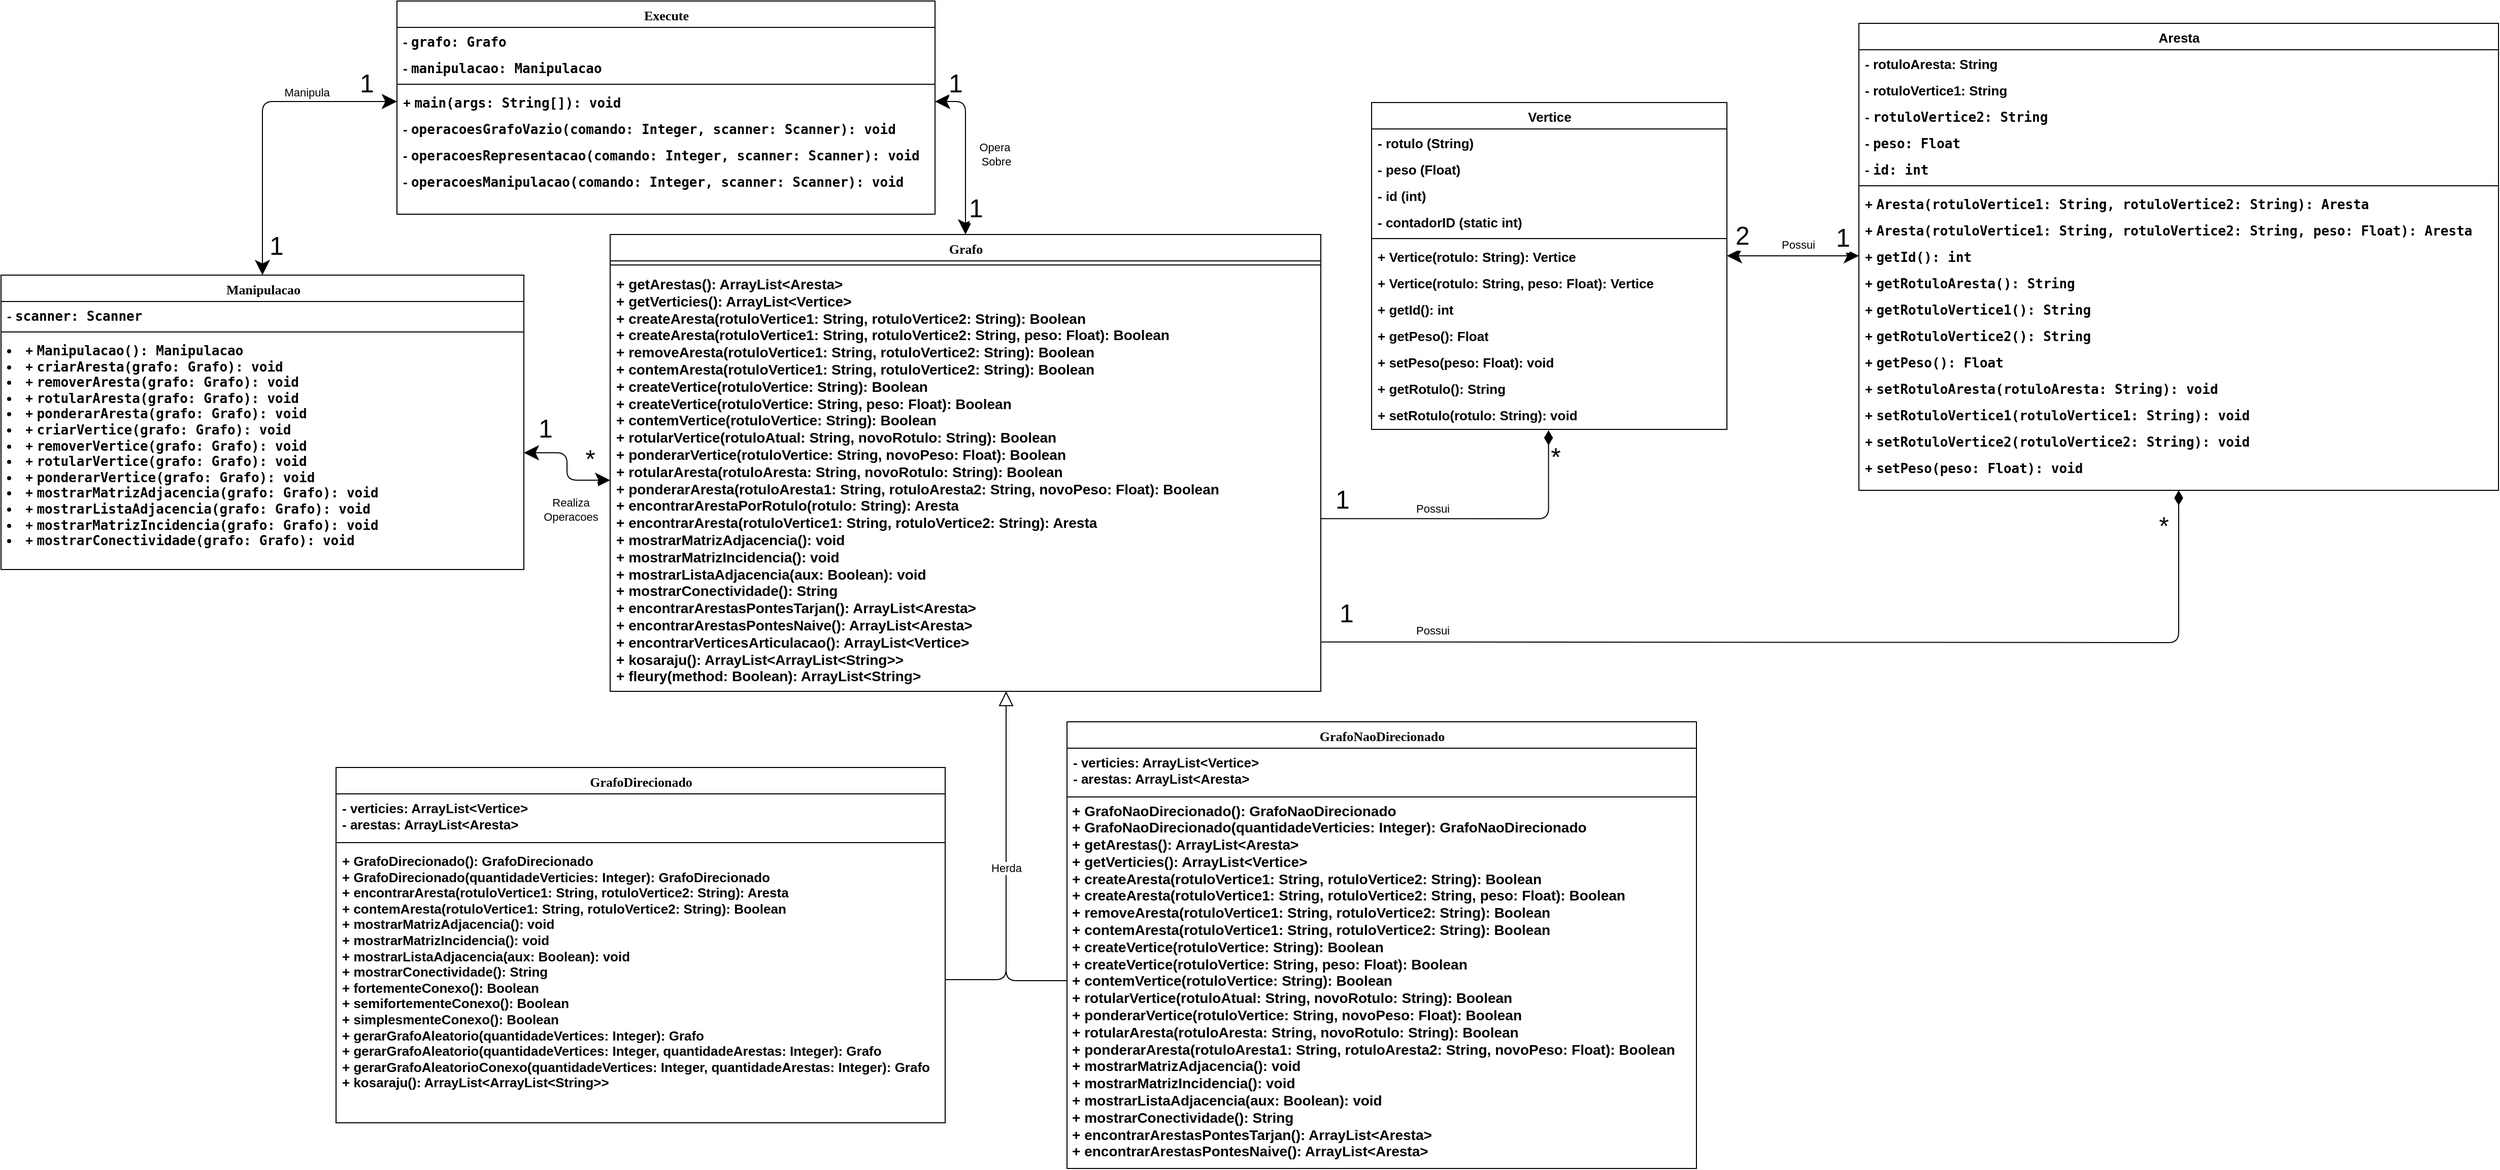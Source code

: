 <mxfile version="24.7.5">
  <diagram name="Page-1" id="9f46799a-70d6-7492-0946-bef42562c5a5">
    <mxGraphModel dx="3498" dy="4828" grid="1" gridSize="10" guides="1" tooltips="1" connect="1" arrows="1" fold="1" page="1" pageScale="1" pageWidth="1100" pageHeight="850" background="none" math="0" shadow="0">
      <root>
        <mxCell id="0" />
        <mxCell id="1" parent="0" />
        <mxCell id="78961159f06e98e8-17" value="Execute" style="swimlane;html=1;fontStyle=1;align=center;verticalAlign=top;childLayout=stackLayout;horizontal=1;startSize=26;horizontalStack=0;resizeParent=1;resizeLast=0;collapsible=1;marginBottom=0;swimlaneFillColor=#ffffff;rounded=0;shadow=0;comic=0;labelBackgroundColor=none;strokeWidth=1;fillColor=none;fontFamily=Verdana;fontSize=13;" parent="1" vertex="1">
          <mxGeometry x="-680" y="-3380" width="530" height="210" as="geometry" />
        </mxCell>
        <mxCell id="78961159f06e98e8-21" value="&lt;strong style=&quot;font-size: 13px;&quot;&gt;-&lt;/strong&gt; &lt;code style=&quot;font-size: 13px;&quot;&gt;grafo: Grafo&lt;/code&gt;" style="text;html=1;strokeColor=none;fillColor=none;align=left;verticalAlign=top;spacingLeft=4;spacingRight=4;whiteSpace=wrap;overflow=hidden;rotatable=0;points=[[0,0.5],[1,0.5]];portConstraint=eastwest;fontSize=13;fontStyle=1" parent="78961159f06e98e8-17" vertex="1">
          <mxGeometry y="26" width="530" height="26" as="geometry" />
        </mxCell>
        <mxCell id="78961159f06e98e8-23" value="&lt;strong style=&quot;font-size: 13px;&quot;&gt;-&lt;/strong&gt; &lt;code style=&quot;font-size: 13px;&quot;&gt;manipulacao: Manipulacao&lt;/code&gt;" style="text;html=1;strokeColor=none;fillColor=none;align=left;verticalAlign=top;spacingLeft=4;spacingRight=4;whiteSpace=wrap;overflow=hidden;rotatable=0;points=[[0,0.5],[1,0.5]];portConstraint=eastwest;fontSize=13;fontStyle=1" parent="78961159f06e98e8-17" vertex="1">
          <mxGeometry y="52" width="530" height="26" as="geometry" />
        </mxCell>
        <mxCell id="78961159f06e98e8-19" value="" style="line;html=1;strokeWidth=1;fillColor=none;align=left;verticalAlign=middle;spacingTop=-1;spacingLeft=3;spacingRight=3;rotatable=0;labelPosition=right;points=[];portConstraint=eastwest;fontSize=13;fontStyle=1" parent="78961159f06e98e8-17" vertex="1">
          <mxGeometry y="78" width="530" height="8" as="geometry" />
        </mxCell>
        <mxCell id="78961159f06e98e8-20" value="&lt;strong style=&quot;font-size: 13px;&quot;&gt;+&lt;/strong&gt; &lt;code style=&quot;font-size: 13px;&quot;&gt;main(args: String[]): void&lt;/code&gt;" style="text;html=1;strokeColor=none;fillColor=none;align=left;verticalAlign=top;spacingLeft=4;spacingRight=4;whiteSpace=wrap;overflow=hidden;rotatable=0;points=[[0,0.5],[1,0.5]];portConstraint=eastwest;fontSize=13;fontStyle=1" parent="78961159f06e98e8-17" vertex="1">
          <mxGeometry y="86" width="530" height="26" as="geometry" />
        </mxCell>
        <mxCell id="78961159f06e98e8-27" value="&lt;strong style=&quot;font-size: 13px;&quot;&gt;-&lt;/strong&gt; &lt;code style=&quot;font-size: 13px;&quot;&gt;operacoesGrafoVazio(comando: Integer, scanner: Scanner): void&lt;/code&gt;" style="text;html=1;strokeColor=none;fillColor=none;align=left;verticalAlign=top;spacingLeft=4;spacingRight=4;whiteSpace=wrap;overflow=hidden;rotatable=0;points=[[0,0.5],[1,0.5]];portConstraint=eastwest;fontSize=13;fontStyle=1" parent="78961159f06e98e8-17" vertex="1">
          <mxGeometry y="112" width="530" height="26" as="geometry" />
        </mxCell>
        <mxCell id="iHq71u6_EcNTpOhwJVQz-54" value="&lt;strong style=&quot;font-size: 13px;&quot;&gt;-&lt;/strong&gt; &lt;code style=&quot;font-size: 13px;&quot;&gt;operacoesRepresentacao(comando: Integer, scanner: Scanner): void&lt;/code&gt;" style="text;html=1;strokeColor=none;fillColor=none;align=left;verticalAlign=top;spacingLeft=4;spacingRight=4;whiteSpace=wrap;overflow=hidden;rotatable=0;points=[[0,0.5],[1,0.5]];portConstraint=eastwest;fontSize=13;fontStyle=1" parent="78961159f06e98e8-17" vertex="1">
          <mxGeometry y="138" width="530" height="26" as="geometry" />
        </mxCell>
        <mxCell id="iHq71u6_EcNTpOhwJVQz-55" value="&lt;strong style=&quot;font-size: 13px;&quot;&gt;-&lt;/strong&gt; &lt;code style=&quot;font-size: 13px;&quot;&gt;operacoesManipulacao(comando: Integer, scanner: Scanner): void&lt;/code&gt;" style="text;html=1;strokeColor=none;fillColor=none;align=left;verticalAlign=top;spacingLeft=4;spacingRight=4;whiteSpace=wrap;overflow=hidden;rotatable=0;points=[[0,0.5],[1,0.5]];portConstraint=eastwest;fontSize=13;fontStyle=1" parent="78961159f06e98e8-17" vertex="1">
          <mxGeometry y="164" width="530" height="26" as="geometry" />
        </mxCell>
        <mxCell id="78961159f06e98e8-30" value="Manipulacao" style="swimlane;html=1;fontStyle=1;align=center;verticalAlign=top;childLayout=stackLayout;horizontal=1;startSize=26;horizontalStack=0;resizeParent=1;resizeLast=0;collapsible=1;marginBottom=0;swimlaneFillColor=#ffffff;rounded=0;shadow=0;comic=0;labelBackgroundColor=none;strokeWidth=1;fillColor=none;fontFamily=Verdana;fontSize=13;" parent="1" vertex="1">
          <mxGeometry x="-1070" y="-3110" width="515" height="290" as="geometry">
            <mxRectangle x="430" y="83" width="120" height="30" as="alternateBounds" />
          </mxGeometry>
        </mxCell>
        <mxCell id="78961159f06e98e8-31" value="&lt;strong&gt;-&lt;/strong&gt; &lt;code&gt;scanner: Scanner&lt;/code&gt;" style="text;html=1;strokeColor=none;fillColor=none;align=left;verticalAlign=top;spacingLeft=4;spacingRight=4;whiteSpace=wrap;overflow=hidden;rotatable=0;points=[[0,0.5],[1,0.5]];portConstraint=eastwest;fontSize=13;fontStyle=1" parent="78961159f06e98e8-30" vertex="1">
          <mxGeometry y="26" width="515" height="26" as="geometry" />
        </mxCell>
        <mxCell id="78961159f06e98e8-38" value="" style="line;html=1;strokeWidth=1;fillColor=none;align=left;verticalAlign=middle;spacingTop=-1;spacingLeft=3;spacingRight=3;rotatable=0;labelPosition=right;points=[];portConstraint=eastwest;fontSize=13;fontStyle=1" parent="78961159f06e98e8-30" vertex="1">
          <mxGeometry y="52" width="515" height="8" as="geometry" />
        </mxCell>
        <mxCell id="78961159f06e98e8-39" value="&lt;li&gt;&lt;strong&gt;+&lt;/strong&gt; &lt;code&gt;Manipulacao(): Manipulacao&lt;/code&gt;&lt;/li&gt;&lt;li&gt;&lt;strong&gt;+&lt;/strong&gt; &lt;code&gt;criarAresta(grafo: Grafo): void&lt;/code&gt;&lt;/li&gt;&lt;li&gt;&lt;strong&gt;+&lt;/strong&gt; &lt;code&gt;removerAresta(grafo: Grafo): void&lt;/code&gt;&lt;/li&gt;&lt;li&gt;&lt;strong&gt;+&lt;/strong&gt; &lt;code&gt;rotularAresta(grafo: Grafo): void&lt;/code&gt;&lt;/li&gt;&lt;li&gt;&lt;strong&gt;+&lt;/strong&gt; &lt;code&gt;ponderarAresta(grafo: Grafo): void&lt;/code&gt;&lt;/li&gt;&lt;li&gt;&lt;strong&gt;+&lt;/strong&gt; &lt;code&gt;criarVertice(grafo: Grafo): void&lt;/code&gt;&lt;/li&gt;&lt;li&gt;&lt;strong&gt;+&lt;/strong&gt; &lt;code&gt;removerVertice(grafo: Grafo): void&lt;/code&gt;&lt;/li&gt;&lt;li&gt;&lt;strong&gt;+&lt;/strong&gt; &lt;code&gt;rotularVertice(grafo: Grafo): void&lt;/code&gt;&lt;/li&gt;&lt;li&gt;&lt;strong&gt;+&lt;/strong&gt; &lt;code&gt;ponderarVertice(grafo: Grafo): void&lt;/code&gt;&lt;/li&gt;&lt;li&gt;&lt;strong&gt;+&lt;/strong&gt; &lt;code&gt;mostrarMatrizAdjacencia(grafo: Grafo): void&lt;/code&gt;&lt;/li&gt;&lt;li&gt;&lt;strong&gt;+&lt;/strong&gt; &lt;code&gt;mostrarListaAdjacencia(grafo: Grafo): void&lt;/code&gt;&lt;/li&gt;&lt;li&gt;&lt;strong&gt;+&lt;/strong&gt; &lt;code&gt;mostrarMatrizIncidencia(grafo: Grafo): void&lt;/code&gt;&lt;/li&gt;&lt;li&gt;&lt;strong&gt;+&lt;/strong&gt; &lt;code&gt;mostrarConectividade(grafo: Grafo): void&lt;/code&gt;&lt;/li&gt;" style="text;html=1;strokeColor=none;fillColor=none;align=left;verticalAlign=top;spacingLeft=4;spacingRight=4;whiteSpace=wrap;overflow=hidden;rotatable=0;points=[[0,0.5],[1,0.5]];portConstraint=eastwest;fontSize=13;fontStyle=1" parent="78961159f06e98e8-30" vertex="1">
          <mxGeometry y="60" width="515" height="230" as="geometry" />
        </mxCell>
        <mxCell id="78961159f06e98e8-43" value="Grafo" style="swimlane;html=1;fontStyle=1;align=center;verticalAlign=top;childLayout=stackLayout;horizontal=1;startSize=26;horizontalStack=0;resizeParent=1;resizeLast=0;collapsible=1;marginBottom=0;swimlaneFillColor=#ffffff;rounded=0;shadow=0;comic=0;labelBackgroundColor=none;strokeWidth=1;fillColor=none;fontFamily=Verdana;fontSize=13;" parent="1" vertex="1">
          <mxGeometry x="-470" y="-3150" width="700" height="450" as="geometry">
            <mxRectangle x="740" y="83" width="140" height="30" as="alternateBounds" />
          </mxGeometry>
        </mxCell>
        <mxCell id="78961159f06e98e8-51" value="" style="line;html=1;strokeWidth=1;fillColor=none;align=left;verticalAlign=middle;spacingTop=-1;spacingLeft=3;spacingRight=3;rotatable=0;labelPosition=right;points=[];portConstraint=eastwest;fontSize=13;fontStyle=1" parent="78961159f06e98e8-43" vertex="1">
          <mxGeometry y="26" width="700" height="8" as="geometry" />
        </mxCell>
        <mxCell id="78961159f06e98e8-44" value="&lt;div&gt;&lt;span&gt;+ getArestas(): ArrayList&amp;lt;Aresta&amp;gt;&lt;/span&gt;&lt;/div&gt;&lt;div&gt;&lt;span&gt;+ getVerticies(): ArrayList&amp;lt;Vertice&amp;gt;&lt;/span&gt;&lt;/div&gt;&lt;div&gt;&lt;span&gt;+ createAresta(rotuloVertice1: String, rotuloVertice2: String): Boolean&lt;/span&gt;&lt;/div&gt;&lt;div&gt;&lt;span&gt;+ createAresta(rotuloVertice1: String, rotuloVertice2: String, peso: Float): Boolean&lt;/span&gt;&lt;/div&gt;&lt;div&gt;&lt;span&gt;+ removeAresta(rotuloVertice1: String, rotuloVertice2: String): Boolean&lt;/span&gt;&lt;/div&gt;&lt;div&gt;&lt;span&gt;+ contemAresta(rotuloVertice1: String, rotuloVertice2: String): Boolean&lt;/span&gt;&lt;/div&gt;&lt;div&gt;&lt;span&gt;+ createVertice(rotuloVertice: String): Boolean&lt;/span&gt;&lt;/div&gt;&lt;div&gt;&lt;span&gt;+ createVertice(rotuloVertice: String, peso: Float): Boolean&lt;/span&gt;&lt;/div&gt;&lt;div&gt;&lt;span&gt;+ contemVertice(rotuloVertice: String): Boolean&lt;/span&gt;&lt;/div&gt;&lt;div&gt;&lt;span&gt;+ rotularVertice(rotuloAtual: String, novoRotulo: String): Boolean&lt;/span&gt;&lt;/div&gt;&lt;div&gt;&lt;span&gt;+ ponderarVertice(rotuloVertice: String, novoPeso: Float): Boolean&lt;/span&gt;&lt;/div&gt;&lt;div&gt;&lt;span&gt;+ rotularAresta(rotuloAresta: String, novoRotulo: String): Boolean&lt;/span&gt;&lt;/div&gt;&lt;div&gt;&lt;span&gt;+ ponderarAresta(rotuloAresta1: String, rotuloAresta2: String, novoPeso: Float): Boolean&lt;/span&gt;&lt;/div&gt;&lt;div&gt;&lt;span&gt;+ encontrarArestaPorRotulo(rotulo: String): Aresta&lt;/span&gt;&lt;/div&gt;&lt;div&gt;&lt;span&gt;+ encontrarAresta(rotuloVertice1: String, rotuloVertice2: String): Aresta&lt;/span&gt;&lt;/div&gt;&lt;div&gt;&lt;span&gt;+ mostrarMatrizAdjacencia(): void&lt;/span&gt;&lt;/div&gt;&lt;div&gt;&lt;span&gt;+ mostrarMatrizIncidencia(): void&lt;/span&gt;&lt;/div&gt;&lt;div&gt;&lt;span&gt;+ mostrarListaAdjacencia(aux: Boolean): void&lt;/span&gt;&lt;/div&gt;&lt;div&gt;&lt;span&gt;+ mostrarConectividade(): String&lt;/span&gt;&lt;/div&gt;&lt;div&gt;&lt;span&gt;+ encontrarArestasPontesTarjan(): ArrayList&amp;lt;Aresta&amp;gt;&lt;/span&gt;&lt;/div&gt;&lt;div&gt;&lt;span&gt;+ encontrarArestasPontesNaive(): ArrayList&amp;lt;Aresta&amp;gt;&lt;/span&gt;&lt;/div&gt;&lt;div&gt;&lt;span&gt;+ encontrarVerticesArticulacao(): ArrayList&amp;lt;Vertice&amp;gt;&lt;/span&gt;&lt;/div&gt;&lt;div&gt;&lt;span&gt;+ kosaraju(): ArrayList&amp;lt;ArrayList&amp;lt;String&amp;gt;&amp;gt;&lt;/span&gt;&lt;/div&gt;&lt;div&gt;&lt;span&gt;+ fleury(method: Boolean): ArrayList&amp;lt;String&amp;gt;&lt;/span&gt;&lt;/div&gt;&lt;div&gt;&lt;br&gt;&lt;/div&gt;" style="text;html=1;strokeColor=none;fillColor=none;align=left;verticalAlign=top;spacingLeft=4;spacingRight=4;whiteSpace=wrap;overflow=hidden;rotatable=0;points=[[0,0.5],[1,0.5]];portConstraint=eastwest;fontSize=14;fontFamily=Helvetica;fontColor=default;fontStyle=1" parent="78961159f06e98e8-43" vertex="1">
          <mxGeometry y="34" width="700" height="416" as="geometry" />
        </mxCell>
        <mxCell id="78961159f06e98e8-56" value="GrafoNaoDirecionado" style="swimlane;html=1;fontStyle=1;align=center;verticalAlign=top;childLayout=stackLayout;horizontal=1;startSize=26;horizontalStack=0;resizeParent=1;resizeLast=0;collapsible=1;marginBottom=0;swimlaneFillColor=#ffffff;rounded=0;shadow=0;comic=0;labelBackgroundColor=none;strokeWidth=1;fillColor=none;fontFamily=Verdana;fontSize=13;" parent="1" vertex="1">
          <mxGeometry x="-20" y="-2670" width="620" height="440" as="geometry" />
        </mxCell>
        <mxCell id="78961159f06e98e8-57" value="&lt;div&gt;&lt;span&gt;- verticies: ArrayList&amp;lt;Vertice&amp;gt;&lt;/span&gt;&lt;/div&gt;&lt;div&gt;&lt;span&gt;- arestas: ArrayList&amp;lt;Aresta&amp;gt;&lt;/span&gt;&lt;/div&gt;" style="text;html=1;strokeColor=none;fillColor=none;align=left;verticalAlign=top;spacingLeft=4;spacingRight=4;whiteSpace=wrap;overflow=hidden;rotatable=0;points=[[0,0.5],[1,0.5]];portConstraint=eastwest;fontSize=13;fontStyle=1" parent="78961159f06e98e8-56" vertex="1">
          <mxGeometry y="26" width="620" height="44" as="geometry" />
        </mxCell>
        <mxCell id="78961159f06e98e8-64" value="" style="line;html=1;strokeWidth=1;fillColor=none;align=left;verticalAlign=middle;spacingTop=-1;spacingLeft=3;spacingRight=3;rotatable=0;labelPosition=right;points=[];portConstraint=eastwest;fontSize=13;fontStyle=1" parent="78961159f06e98e8-56" vertex="1">
          <mxGeometry y="70" width="620" height="8" as="geometry" />
        </mxCell>
        <mxCell id="78961159f06e98e8-65" value="&lt;div style=&quot;font-size: 14px;&quot;&gt;+ GrafoNaoDirecionado(): GrafoNaoDirecionado&lt;/div&gt;&lt;div style=&quot;font-size: 14px;&quot;&gt;+ GrafoNaoDirecionado(quantidadeVerticies: Integer): GrafoNaoDirecionado&lt;/div&gt;&lt;div style=&quot;font-size: 14px;&quot;&gt;+ getArestas(): ArrayList&amp;lt;Aresta&amp;gt;&lt;/div&gt;&lt;div style=&quot;font-size: 14px;&quot;&gt;+ getVerticies(): ArrayList&amp;lt;Vertice&amp;gt;&lt;/div&gt;&lt;div style=&quot;font-size: 14px;&quot;&gt;+ createAresta(rotuloVertice1: String, rotuloVertice2: String): Boolean&lt;/div&gt;&lt;div style=&quot;font-size: 14px;&quot;&gt;+ createAresta(rotuloVertice1: String, rotuloVertice2: String, peso: Float): Boolean&lt;/div&gt;&lt;div style=&quot;font-size: 14px;&quot;&gt;+ removeAresta(rotuloVertice1: String, rotuloVertice2: String): Boolean&lt;/div&gt;&lt;div style=&quot;font-size: 14px;&quot;&gt;+ contemAresta(rotuloVertice1: String, rotuloVertice2: String): Boolean&lt;/div&gt;&lt;div style=&quot;font-size: 14px;&quot;&gt;+ createVertice(rotuloVertice: String): Boolean&lt;/div&gt;&lt;div style=&quot;font-size: 14px;&quot;&gt;+ createVertice(rotuloVertice: String, peso: Float): Boolean&lt;/div&gt;&lt;div style=&quot;font-size: 14px;&quot;&gt;+ contemVertice(rotuloVertice: String): Boolean&lt;/div&gt;&lt;div style=&quot;font-size: 14px;&quot;&gt;+ rotularVertice(rotuloAtual: String, novoRotulo: String): Boolean&lt;/div&gt;&lt;div style=&quot;font-size: 14px;&quot;&gt;+ ponderarVertice(rotuloVertice: String, novoPeso: Float): Boolean&lt;/div&gt;&lt;div style=&quot;font-size: 14px;&quot;&gt;+ rotularAresta(rotuloAresta: String, novoRotulo: String): Boolean&lt;/div&gt;&lt;div style=&quot;font-size: 14px;&quot;&gt;+ ponderarAresta(rotuloAresta1: String, rotuloAresta2: String, novoPeso: Float): Boolean&lt;/div&gt;&lt;div style=&quot;font-size: 14px;&quot;&gt;+ mostrarMatrizAdjacencia(): void&lt;/div&gt;&lt;div style=&quot;font-size: 14px;&quot;&gt;+ mostrarMatrizIncidencia(): void&lt;/div&gt;&lt;div style=&quot;font-size: 14px;&quot;&gt;+ mostrarListaAdjacencia(aux: Boolean): void&lt;/div&gt;&lt;div style=&quot;font-size: 14px;&quot;&gt;+ mostrarConectividade(): String&lt;/div&gt;&lt;div style=&quot;font-size: 14px;&quot;&gt;+ encontrarArestasPontesTarjan(): ArrayList&amp;lt;Aresta&amp;gt;&lt;/div&gt;&lt;div style=&quot;font-size: 14px;&quot;&gt;+ encontrarArestasPontesNaive(): ArrayList&amp;lt;Aresta&amp;gt;&lt;/div&gt;&lt;div style=&quot;font-size: 14px;&quot;&gt;+ encontrarVerticesArticulacao(): ArrayList&amp;lt;Vertice&amp;gt;&lt;/div&gt;&lt;div style=&quot;font-size: 14px;&quot;&gt;+ kosaraju(): ArrayList&amp;lt;ArrayList&amp;lt;String&amp;gt;&amp;gt;&lt;/div&gt;&lt;div style=&quot;font-size: 14px;&quot;&gt;+ fleury(method: Boolean): ArrayList&amp;lt;String&amp;gt;&lt;/div&gt;" style="text;html=1;strokeColor=none;fillColor=none;align=left;verticalAlign=middle;spacingLeft=4;spacingRight=4;whiteSpace=wrap;overflow=hidden;rotatable=0;points=[[0,0.5],[1,0.5]];portConstraint=eastwest;spacingTop=0;spacing=1;spacingBottom=0;fontSize=14;fontStyle=1" parent="78961159f06e98e8-56" vertex="1">
          <mxGeometry y="78" width="620" height="354" as="geometry" />
        </mxCell>
        <mxCell id="78961159f06e98e8-69" value="GrafoDirecionado" style="swimlane;html=1;fontStyle=1;align=center;verticalAlign=top;childLayout=stackLayout;horizontal=1;startSize=26;horizontalStack=0;resizeParent=1;resizeLast=0;collapsible=1;marginBottom=0;swimlaneFillColor=#ffffff;rounded=0;shadow=0;comic=0;labelBackgroundColor=none;strokeWidth=1;fillColor=none;fontFamily=Verdana;fontSize=13;" parent="1" vertex="1">
          <mxGeometry x="-740" y="-2625" width="600" height="350" as="geometry" />
        </mxCell>
        <mxCell id="78961159f06e98e8-76" value="&lt;div&gt;- verticies: ArrayList&amp;lt;Vertice&amp;gt;&lt;/div&gt;&lt;div&gt;- arestas: ArrayList&amp;lt;Aresta&amp;gt;&lt;/div&gt;" style="text;html=1;strokeColor=none;fillColor=none;align=left;verticalAlign=top;spacingLeft=4;spacingRight=4;whiteSpace=wrap;overflow=hidden;rotatable=0;points=[[0,0.5],[1,0.5]];portConstraint=eastwest;fontSize=13;fontFamily=Helvetica;fontColor=default;fontStyle=1" parent="78961159f06e98e8-69" vertex="1">
          <mxGeometry y="26" width="600" height="44" as="geometry" />
        </mxCell>
        <mxCell id="78961159f06e98e8-77" value="" style="line;html=1;strokeWidth=1;fillColor=none;align=left;verticalAlign=middle;spacingTop=-1;spacingLeft=3;spacingRight=3;rotatable=0;labelPosition=right;points=[];portConstraint=eastwest;fontSize=13;fontStyle=1" parent="78961159f06e98e8-69" vertex="1">
          <mxGeometry y="70" width="600" height="8" as="geometry" />
        </mxCell>
        <mxCell id="78961159f06e98e8-78" value="&lt;div&gt;+ GrafoDirecionado(): GrafoDirecionado&lt;/div&gt;&lt;div&gt;+ GrafoDirecionado(quantidadeVerticies: Integer): GrafoDirecionado&lt;/div&gt;&lt;div&gt;+ encontrarAresta(rotuloVertice1: String, rotuloVertice2: String): Aresta&lt;/div&gt;&lt;div&gt;+ contemAresta(rotuloVertice1: String, rotuloVertice2: String): Boolean&lt;/div&gt;&lt;div&gt;+ mostrarMatrizAdjacencia(): void&lt;/div&gt;&lt;div&gt;+ mostrarMatrizIncidencia(): void&lt;/div&gt;&lt;div&gt;+ mostrarListaAdjacencia(aux: Boolean): void&lt;/div&gt;&lt;div&gt;+ mostrarConectividade(): String&lt;/div&gt;&lt;div&gt;+ fortementeConexo(): Boolean&lt;/div&gt;&lt;div&gt;+ semifortementeConexo(): Boolean&lt;/div&gt;&lt;div&gt;+ simplesmenteConexo(): Boolean&lt;/div&gt;&lt;div&gt;+ gerarGrafoAleatorio(quantidadeVertices: Integer): Grafo&lt;/div&gt;&lt;div&gt;+ gerarGrafoAleatorio(quantidadeVertices: Integer, quantidadeArestas: Integer): Grafo&lt;/div&gt;&lt;div&gt;+ gerarGrafoAleatorioConexo(quantidadeVertices: Integer, quantidadeArestas: Integer): Grafo&lt;/div&gt;&lt;div&gt;+ kosaraju(): ArrayList&amp;lt;ArrayList&amp;lt;String&amp;gt;&amp;gt;&lt;/div&gt;&lt;div&gt;&lt;br&gt;&lt;/div&gt;" style="text;html=1;strokeColor=none;fillColor=none;align=left;verticalAlign=top;spacingLeft=4;spacingRight=4;whiteSpace=wrap;overflow=hidden;rotatable=0;points=[[0,0.5],[1,0.5]];portConstraint=eastwest;fontSize=13;fontStyle=1" parent="78961159f06e98e8-69" vertex="1">
          <mxGeometry y="78" width="600" height="262" as="geometry" />
        </mxCell>
        <mxCell id="78961159f06e98e8-95" value="Vertice" style="swimlane;html=1;align=center;verticalAlign=top;childLayout=stackLayout;horizontal=1;startSize=26;horizontalStack=0;resizeParent=1;resizeLast=0;collapsible=1;marginBottom=0;swimlaneFillColor=#ffffff;rounded=0;shadow=0;comic=0;strokeWidth=1;fillColor=none;fontSize=13;fontStyle=1" parent="1" vertex="1">
          <mxGeometry x="280" y="-3280" width="350" height="322" as="geometry" />
        </mxCell>
        <mxCell id="78961159f06e98e8-96" value="-&amp;nbsp;rotulo (String)" style="text;html=1;strokeColor=none;fillColor=none;align=left;verticalAlign=top;spacingLeft=4;spacingRight=4;whiteSpace=wrap;overflow=hidden;rotatable=0;points=[[0,0.5],[1,0.5]];portConstraint=eastwest;fontSize=13;fontStyle=1" parent="78961159f06e98e8-95" vertex="1">
          <mxGeometry y="26" width="350" height="26" as="geometry" />
        </mxCell>
        <mxCell id="78961159f06e98e8-97" value="-&amp;nbsp;peso (Float)" style="text;html=1;strokeColor=none;fillColor=none;align=left;verticalAlign=top;spacingLeft=4;spacingRight=4;whiteSpace=wrap;overflow=hidden;rotatable=0;points=[[0,0.5],[1,0.5]];portConstraint=eastwest;fontSize=13;fontStyle=1" parent="78961159f06e98e8-95" vertex="1">
          <mxGeometry y="52" width="350" height="26" as="geometry" />
        </mxCell>
        <mxCell id="78961159f06e98e8-98" value="- id (int)" style="text;html=1;strokeColor=none;fillColor=none;align=left;verticalAlign=top;spacingLeft=4;spacingRight=4;whiteSpace=wrap;overflow=hidden;rotatable=0;points=[[0,0.5],[1,0.5]];portConstraint=eastwest;fontSize=13;fontStyle=1" parent="78961159f06e98e8-95" vertex="1">
          <mxGeometry y="78" width="350" height="26" as="geometry" />
        </mxCell>
        <mxCell id="78961159f06e98e8-102" value="- contadorID (static int)" style="text;html=1;strokeColor=none;fillColor=none;align=left;verticalAlign=top;spacingLeft=4;spacingRight=4;whiteSpace=wrap;overflow=hidden;rotatable=0;points=[[0,0.5],[1,0.5]];portConstraint=eastwest;fontSize=13;fontStyle=1" parent="78961159f06e98e8-95" vertex="1">
          <mxGeometry y="104" width="350" height="26" as="geometry" />
        </mxCell>
        <mxCell id="78961159f06e98e8-103" value="" style="line;html=1;strokeWidth=1;fillColor=none;align=left;verticalAlign=middle;spacingTop=-1;spacingLeft=3;spacingRight=3;rotatable=0;labelPosition=right;points=[];portConstraint=eastwest;fontSize=13;fontStyle=1" parent="78961159f06e98e8-95" vertex="1">
          <mxGeometry y="130" width="350" height="8" as="geometry" />
        </mxCell>
        <mxCell id="78961159f06e98e8-104" value="+ Vertice(rotulo: String): Vertice" style="text;html=1;strokeColor=none;fillColor=none;align=left;verticalAlign=top;spacingLeft=4;spacingRight=4;whiteSpace=wrap;overflow=hidden;rotatable=0;points=[[0,0.5],[1,0.5]];portConstraint=eastwest;fontSize=13;fontStyle=1" parent="78961159f06e98e8-95" vertex="1">
          <mxGeometry y="138" width="350" height="26" as="geometry" />
        </mxCell>
        <mxCell id="iHq71u6_EcNTpOhwJVQz-12" value="+ Vertice(rotulo: String, peso: Float): Vertice" style="text;html=1;strokeColor=none;fillColor=none;align=left;verticalAlign=top;spacingLeft=4;spacingRight=4;whiteSpace=wrap;overflow=hidden;rotatable=0;points=[[0,0.5],[1,0.5]];portConstraint=eastwest;fontSize=13;fontStyle=1" parent="78961159f06e98e8-95" vertex="1">
          <mxGeometry y="164" width="350" height="26" as="geometry" />
        </mxCell>
        <mxCell id="iHq71u6_EcNTpOhwJVQz-13" value="+ getId(): int" style="text;html=1;strokeColor=none;fillColor=none;align=left;verticalAlign=top;spacingLeft=4;spacingRight=4;whiteSpace=wrap;overflow=hidden;rotatable=0;points=[[0,0.5],[1,0.5]];portConstraint=eastwest;fontSize=13;fontStyle=1" parent="78961159f06e98e8-95" vertex="1">
          <mxGeometry y="190" width="350" height="26" as="geometry" />
        </mxCell>
        <mxCell id="iHq71u6_EcNTpOhwJVQz-14" value="+ getPeso(): Float" style="text;html=1;strokeColor=none;fillColor=none;align=left;verticalAlign=top;spacingLeft=4;spacingRight=4;whiteSpace=wrap;overflow=hidden;rotatable=0;points=[[0,0.5],[1,0.5]];portConstraint=eastwest;fontSize=13;fontStyle=1" parent="78961159f06e98e8-95" vertex="1">
          <mxGeometry y="216" width="350" height="26" as="geometry" />
        </mxCell>
        <mxCell id="iHq71u6_EcNTpOhwJVQz-15" value="+ setPeso(peso: Float): void" style="text;html=1;strokeColor=none;fillColor=none;align=left;verticalAlign=top;spacingLeft=4;spacingRight=4;whiteSpace=wrap;overflow=hidden;rotatable=0;points=[[0,0.5],[1,0.5]];portConstraint=eastwest;fontSize=13;fontStyle=1" parent="78961159f06e98e8-95" vertex="1">
          <mxGeometry y="242" width="350" height="26" as="geometry" />
        </mxCell>
        <mxCell id="iHq71u6_EcNTpOhwJVQz-16" value="+ getRotulo(): String" style="text;html=1;strokeColor=none;fillColor=none;align=left;verticalAlign=top;spacingLeft=4;spacingRight=4;whiteSpace=wrap;overflow=hidden;rotatable=0;points=[[0,0.5],[1,0.5]];portConstraint=eastwest;fontSize=13;fontStyle=1" parent="78961159f06e98e8-95" vertex="1">
          <mxGeometry y="268" width="350" height="26" as="geometry" />
        </mxCell>
        <mxCell id="iHq71u6_EcNTpOhwJVQz-17" value="+ setRotulo(rotulo: String): void" style="text;html=1;strokeColor=none;fillColor=none;align=left;verticalAlign=top;spacingLeft=4;spacingRight=4;whiteSpace=wrap;overflow=hidden;rotatable=0;points=[[0,0.5],[1,0.5]];portConstraint=eastwest;fontSize=13;fontStyle=1" parent="78961159f06e98e8-95" vertex="1">
          <mxGeometry y="294" width="350" height="26" as="geometry" />
        </mxCell>
        <mxCell id="78961159f06e98e8-108" value="Aresta" style="swimlane;html=1;align=center;verticalAlign=top;childLayout=stackLayout;horizontal=1;startSize=26;horizontalStack=0;resizeParent=1;resizeLast=0;collapsible=1;marginBottom=0;swimlaneFillColor=#ffffff;rounded=0;shadow=0;comic=0;strokeWidth=1;fillColor=none;fontSize=13;fontStyle=1" parent="1" vertex="1">
          <mxGeometry x="760" y="-3358" width="630" height="460" as="geometry" />
        </mxCell>
        <mxCell id="78961159f06e98e8-109" value="- rotuloAresta: String" style="text;html=1;strokeColor=none;fillColor=none;align=left;verticalAlign=top;spacingLeft=4;spacingRight=4;whiteSpace=wrap;overflow=hidden;rotatable=0;points=[[0,0.5],[1,0.5]];portConstraint=eastwest;fontSize=13;fontStyle=1" parent="78961159f06e98e8-108" vertex="1">
          <mxGeometry y="26" width="630" height="26" as="geometry" />
        </mxCell>
        <mxCell id="iHq71u6_EcNTpOhwJVQz-18" value="- rotuloVertice1: String" style="text;html=1;strokeColor=none;fillColor=none;align=left;verticalAlign=top;spacingLeft=4;spacingRight=4;whiteSpace=wrap;overflow=hidden;rotatable=0;points=[[0,0.5],[1,0.5]];portConstraint=eastwest;fontSize=13;fontStyle=1" parent="78961159f06e98e8-108" vertex="1">
          <mxGeometry y="52" width="630" height="26" as="geometry" />
        </mxCell>
        <mxCell id="iHq71u6_EcNTpOhwJVQz-19" value="&lt;strong style=&quot;font-size: 13px;&quot;&gt;-&lt;/strong&gt; &lt;code style=&quot;font-size: 13px;&quot;&gt;rotuloVertice2: String&lt;/code&gt;" style="text;html=1;strokeColor=none;fillColor=none;align=left;verticalAlign=top;spacingLeft=4;spacingRight=4;whiteSpace=wrap;overflow=hidden;rotatable=0;points=[[0,0.5],[1,0.5]];portConstraint=eastwest;fontSize=13;fontStyle=1" parent="78961159f06e98e8-108" vertex="1">
          <mxGeometry y="78" width="630" height="26" as="geometry" />
        </mxCell>
        <mxCell id="iHq71u6_EcNTpOhwJVQz-20" value="&lt;strong style=&quot;font-size: 13px;&quot;&gt;-&lt;/strong&gt; &lt;code style=&quot;font-size: 13px;&quot;&gt;peso: Float&lt;/code&gt;" style="text;html=1;strokeColor=none;fillColor=none;align=left;verticalAlign=top;spacingLeft=4;spacingRight=4;whiteSpace=wrap;overflow=hidden;rotatable=0;points=[[0,0.5],[1,0.5]];portConstraint=eastwest;fontSize=13;fontStyle=1" parent="78961159f06e98e8-108" vertex="1">
          <mxGeometry y="104" width="630" height="26" as="geometry" />
        </mxCell>
        <mxCell id="iHq71u6_EcNTpOhwJVQz-21" value="&lt;strong style=&quot;font-size: 13px;&quot;&gt;-&lt;/strong&gt; &lt;code style=&quot;font-size: 13px;&quot;&gt;id: int&lt;/code&gt;" style="text;html=1;strokeColor=none;fillColor=none;align=left;verticalAlign=top;spacingLeft=4;spacingRight=4;whiteSpace=wrap;overflow=hidden;rotatable=0;points=[[0,0.5],[1,0.5]];portConstraint=eastwest;fontSize=13;fontStyle=1" parent="78961159f06e98e8-108" vertex="1">
          <mxGeometry y="130" width="630" height="26" as="geometry" />
        </mxCell>
        <mxCell id="78961159f06e98e8-116" value="" style="line;html=1;strokeWidth=1;fillColor=none;align=left;verticalAlign=middle;spacingTop=-1;spacingLeft=3;spacingRight=3;rotatable=0;labelPosition=right;points=[];portConstraint=eastwest;fontSize=13;fontStyle=1" parent="78961159f06e98e8-108" vertex="1">
          <mxGeometry y="156" width="630" height="8" as="geometry" />
        </mxCell>
        <mxCell id="78961159f06e98e8-117" value="&lt;strong style=&quot;font-size: 13px;&quot;&gt;+&lt;/strong&gt; &lt;code style=&quot;font-size: 13px;&quot;&gt;Aresta(rotuloVertice1: String, rotuloVertice2: String): Aresta&lt;/code&gt;" style="text;html=1;strokeColor=none;fillColor=none;align=left;verticalAlign=top;spacingLeft=4;spacingRight=4;whiteSpace=wrap;overflow=hidden;rotatable=0;points=[[0,0.5],[1,0.5]];portConstraint=eastwest;fontSize=13;fontStyle=1" parent="78961159f06e98e8-108" vertex="1">
          <mxGeometry y="164" width="630" height="26" as="geometry" />
        </mxCell>
        <mxCell id="78961159f06e98e8-120" value="&lt;strong style=&quot;font-size: 13px;&quot;&gt;+&lt;/strong&gt; &lt;code style=&quot;font-size: 13px;&quot;&gt;Aresta(rotuloVertice1: String, rotuloVertice2: String, peso: Float): Aresta&lt;/code&gt;" style="text;html=1;strokeColor=none;fillColor=none;align=left;verticalAlign=top;spacingLeft=4;spacingRight=4;whiteSpace=wrap;overflow=hidden;rotatable=0;points=[[0,0.5],[1,0.5]];portConstraint=eastwest;fontSize=13;fontStyle=1" parent="78961159f06e98e8-108" vertex="1">
          <mxGeometry y="190" width="630" height="26" as="geometry" />
        </mxCell>
        <mxCell id="iHq71u6_EcNTpOhwJVQz-23" value="&lt;strong style=&quot;font-size: 13px;&quot;&gt;+&lt;/strong&gt; &lt;code style=&quot;font-size: 13px;&quot;&gt;getId(): int&lt;/code&gt;" style="text;html=1;strokeColor=none;fillColor=none;align=left;verticalAlign=top;spacingLeft=4;spacingRight=4;whiteSpace=wrap;overflow=hidden;rotatable=0;points=[[0,0.5],[1,0.5]];portConstraint=eastwest;fontSize=13;fontStyle=1" parent="78961159f06e98e8-108" vertex="1">
          <mxGeometry y="216" width="630" height="26" as="geometry" />
        </mxCell>
        <mxCell id="iHq71u6_EcNTpOhwJVQz-24" value="&lt;strong style=&quot;font-size: 13px;&quot;&gt;+&lt;/strong&gt; &lt;code style=&quot;font-size: 13px;&quot;&gt;getRotuloAresta(): String&lt;/code&gt;" style="text;html=1;strokeColor=none;fillColor=none;align=left;verticalAlign=top;spacingLeft=4;spacingRight=4;whiteSpace=wrap;overflow=hidden;rotatable=0;points=[[0,0.5],[1,0.5]];portConstraint=eastwest;fontSize=13;fontStyle=1" parent="78961159f06e98e8-108" vertex="1">
          <mxGeometry y="242" width="630" height="26" as="geometry" />
        </mxCell>
        <mxCell id="iHq71u6_EcNTpOhwJVQz-25" value="&lt;strong style=&quot;font-size: 13px;&quot;&gt;+&lt;/strong&gt; &lt;code style=&quot;font-size: 13px;&quot;&gt;getRotuloVertice1(): String&lt;/code&gt;" style="text;html=1;strokeColor=none;fillColor=none;align=left;verticalAlign=top;spacingLeft=4;spacingRight=4;whiteSpace=wrap;overflow=hidden;rotatable=0;points=[[0,0.5],[1,0.5]];portConstraint=eastwest;fontSize=13;fontStyle=1" parent="78961159f06e98e8-108" vertex="1">
          <mxGeometry y="268" width="630" height="26" as="geometry" />
        </mxCell>
        <mxCell id="iHq71u6_EcNTpOhwJVQz-26" value="&lt;strong style=&quot;font-size: 13px;&quot;&gt;+&lt;/strong&gt; &lt;code style=&quot;font-size: 13px;&quot;&gt;getRotuloVertice2(): String&lt;/code&gt;" style="text;html=1;strokeColor=none;fillColor=none;align=left;verticalAlign=top;spacingLeft=4;spacingRight=4;whiteSpace=wrap;overflow=hidden;rotatable=0;points=[[0,0.5],[1,0.5]];portConstraint=eastwest;fontSize=13;fontStyle=1" parent="78961159f06e98e8-108" vertex="1">
          <mxGeometry y="294" width="630" height="26" as="geometry" />
        </mxCell>
        <mxCell id="iHq71u6_EcNTpOhwJVQz-27" value="&lt;strong style=&quot;font-size: 13px;&quot;&gt;+&lt;/strong&gt; &lt;code style=&quot;font-size: 13px;&quot;&gt;getPeso(): Float&lt;/code&gt;" style="text;html=1;strokeColor=none;fillColor=none;align=left;verticalAlign=top;spacingLeft=4;spacingRight=4;whiteSpace=wrap;overflow=hidden;rotatable=0;points=[[0,0.5],[1,0.5]];portConstraint=eastwest;fontSize=13;fontStyle=1" parent="78961159f06e98e8-108" vertex="1">
          <mxGeometry y="320" width="630" height="26" as="geometry" />
        </mxCell>
        <mxCell id="iHq71u6_EcNTpOhwJVQz-28" value="&lt;strong style=&quot;font-size: 13px;&quot;&gt;+&lt;/strong&gt; &lt;code style=&quot;font-size: 13px;&quot;&gt;setRotuloAresta(rotuloAresta: String): void&lt;/code&gt;" style="text;html=1;strokeColor=none;fillColor=none;align=left;verticalAlign=top;spacingLeft=4;spacingRight=4;whiteSpace=wrap;overflow=hidden;rotatable=0;points=[[0,0.5],[1,0.5]];portConstraint=eastwest;fontSize=13;fontStyle=1" parent="78961159f06e98e8-108" vertex="1">
          <mxGeometry y="346" width="630" height="26" as="geometry" />
        </mxCell>
        <mxCell id="iHq71u6_EcNTpOhwJVQz-29" value="&lt;strong style=&quot;font-size: 13px;&quot;&gt;+&lt;/strong&gt; &lt;code style=&quot;font-size: 13px;&quot;&gt;setRotuloVertice1(rotuloVertice1: String): void&lt;/code&gt;" style="text;html=1;strokeColor=none;fillColor=none;align=left;verticalAlign=top;spacingLeft=4;spacingRight=4;whiteSpace=wrap;overflow=hidden;rotatable=0;points=[[0,0.5],[1,0.5]];portConstraint=eastwest;fontSize=13;fontStyle=1" parent="78961159f06e98e8-108" vertex="1">
          <mxGeometry y="372" width="630" height="26" as="geometry" />
        </mxCell>
        <mxCell id="iHq71u6_EcNTpOhwJVQz-30" value="&lt;strong style=&quot;font-size: 13px;&quot;&gt;+&lt;/strong&gt; &lt;code style=&quot;font-size: 13px;&quot;&gt;setRotuloVertice2(rotuloVertice2: String): void&lt;/code&gt;" style="text;html=1;strokeColor=none;fillColor=none;align=left;verticalAlign=top;spacingLeft=4;spacingRight=4;whiteSpace=wrap;overflow=hidden;rotatable=0;points=[[0,0.5],[1,0.5]];portConstraint=eastwest;fontSize=13;fontStyle=1" parent="78961159f06e98e8-108" vertex="1">
          <mxGeometry y="398" width="630" height="26" as="geometry" />
        </mxCell>
        <mxCell id="iHq71u6_EcNTpOhwJVQz-31" value="&lt;strong style=&quot;font-size: 13px;&quot;&gt;+&lt;/strong&gt; &lt;code style=&quot;font-size: 13px;&quot;&gt;setPeso(peso: Float): void&lt;/code&gt;" style="text;html=1;strokeColor=none;fillColor=none;align=left;verticalAlign=top;spacingLeft=4;spacingRight=4;whiteSpace=wrap;overflow=hidden;rotatable=0;points=[[0,0.5],[1,0.5]];portConstraint=eastwest;fontSize=13;fontStyle=1" parent="78961159f06e98e8-108" vertex="1">
          <mxGeometry y="424" width="630" height="26" as="geometry" />
        </mxCell>
        <mxCell id="iHq71u6_EcNTpOhwJVQz-114" style="edgeStyle=orthogonalEdgeStyle;rounded=1;orthogonalLoop=1;jettySize=auto;html=1;exitX=0;exitY=0.5;exitDx=0;exitDy=0;entryX=0.5;entryY=0;entryDx=0;entryDy=0;fontFamily=Helvetica;fontSize=12;fontColor=default;curved=0;targetPerimeterSpacing=18;endSize=12;startArrow=classic;startFill=1;startSize=12;" parent="1" source="78961159f06e98e8-20" target="78961159f06e98e8-30" edge="1">
          <mxGeometry relative="1" as="geometry" />
        </mxCell>
        <mxCell id="iHq71u6_EcNTpOhwJVQz-126" value="1" style="edgeLabel;html=1;align=center;verticalAlign=middle;resizable=0;points=[];spacingLeft=4;spacingRight=4;fontFamily=Helvetica;fontSize=25;fontColor=default;fillColor=none;gradientColor=none;" parent="iHq71u6_EcNTpOhwJVQz-114" vertex="1" connectable="0">
          <mxGeometry x="-0.734" y="4" relative="1" as="geometry">
            <mxPoint x="10" y="-23" as="offset" />
          </mxGeometry>
        </mxCell>
        <mxCell id="iHq71u6_EcNTpOhwJVQz-127" value="1" style="edgeLabel;html=1;align=center;verticalAlign=middle;resizable=0;points=[];spacingLeft=4;spacingRight=4;fontFamily=Helvetica;fontSize=25;fontColor=default;fillColor=none;gradientColor=none;" parent="iHq71u6_EcNTpOhwJVQz-114" vertex="1" connectable="0">
          <mxGeometry x="0.792" y="4" relative="1" as="geometry">
            <mxPoint x="9" y="1" as="offset" />
          </mxGeometry>
        </mxCell>
        <mxCell id="2A4B7LbinwADRH_lfAM9-1" value="Manipula" style="edgeLabel;html=1;align=center;verticalAlign=middle;resizable=0;points=[];" vertex="1" connectable="0" parent="iHq71u6_EcNTpOhwJVQz-114">
          <mxGeometry x="-0.258" y="-4" relative="1" as="geometry">
            <mxPoint x="23" y="-5" as="offset" />
          </mxGeometry>
        </mxCell>
        <mxCell id="iHq71u6_EcNTpOhwJVQz-115" style="edgeStyle=orthogonalEdgeStyle;rounded=1;orthogonalLoop=1;jettySize=auto;html=1;exitX=1;exitY=0.5;exitDx=0;exitDy=0;entryX=0.5;entryY=0;entryDx=0;entryDy=0;fontFamily=Helvetica;fontSize=12;fontColor=default;curved=0;targetPerimeterSpacing=18;endSize=12;startArrow=classic;startFill=1;startSize=12;" parent="1" source="78961159f06e98e8-20" target="78961159f06e98e8-43" edge="1">
          <mxGeometry relative="1" as="geometry" />
        </mxCell>
        <mxCell id="iHq71u6_EcNTpOhwJVQz-132" value="1" style="edgeLabel;html=1;align=center;verticalAlign=middle;resizable=0;points=[];spacingLeft=4;spacingRight=4;fontFamily=Helvetica;fontSize=25;fontColor=default;fillColor=none;gradientColor=none;" parent="iHq71u6_EcNTpOhwJVQz-115" vertex="1" connectable="0">
          <mxGeometry x="0.666" relative="1" as="geometry">
            <mxPoint x="10" as="offset" />
          </mxGeometry>
        </mxCell>
        <mxCell id="iHq71u6_EcNTpOhwJVQz-133" value="1" style="edgeLabel;html=1;align=center;verticalAlign=middle;resizable=0;points=[];spacingLeft=4;spacingRight=4;fontFamily=Helvetica;fontSize=25;fontColor=default;fillColor=none;gradientColor=none;" parent="iHq71u6_EcNTpOhwJVQz-115" vertex="1" connectable="0">
          <mxGeometry x="-0.658" y="-2" relative="1" as="geometry">
            <mxPoint x="-8" y="-21" as="offset" />
          </mxGeometry>
        </mxCell>
        <mxCell id="2A4B7LbinwADRH_lfAM9-2" value="Opera&amp;nbsp;&lt;div&gt;Sobre&lt;/div&gt;" style="edgeLabel;html=1;align=center;verticalAlign=middle;resizable=0;points=[];" vertex="1" connectable="0" parent="iHq71u6_EcNTpOhwJVQz-115">
          <mxGeometry x="-0.077" relative="1" as="geometry">
            <mxPoint x="30" y="7" as="offset" />
          </mxGeometry>
        </mxCell>
        <mxCell id="iHq71u6_EcNTpOhwJVQz-116" style="edgeStyle=orthogonalEdgeStyle;rounded=1;orthogonalLoop=1;jettySize=auto;html=1;exitX=1;exitY=0.5;exitDx=0;exitDy=0;entryX=0;entryY=0.5;entryDx=0;entryDy=0;fontFamily=Helvetica;fontSize=12;fontColor=default;curved=0;targetPerimeterSpacing=1;endSize=12;startArrow=classic;startFill=1;startSize=12;" parent="1" source="78961159f06e98e8-39" target="78961159f06e98e8-44" edge="1">
          <mxGeometry relative="1" as="geometry" />
        </mxCell>
        <mxCell id="iHq71u6_EcNTpOhwJVQz-134" value="1" style="edgeLabel;html=1;align=center;verticalAlign=middle;resizable=0;points=[];spacingLeft=4;spacingRight=4;fontFamily=Helvetica;fontSize=25;fontColor=default;fillColor=none;gradientColor=none;" parent="iHq71u6_EcNTpOhwJVQz-116" vertex="1" connectable="0">
          <mxGeometry x="-0.635" y="4" relative="1" as="geometry">
            <mxPoint y="-21" as="offset" />
          </mxGeometry>
        </mxCell>
        <mxCell id="iHq71u6_EcNTpOhwJVQz-135" value="*" style="edgeLabel;html=1;align=center;verticalAlign=middle;resizable=0;points=[];spacingLeft=4;spacingRight=4;fontFamily=Helvetica;fontSize=25;fontColor=default;fillColor=none;gradientColor=none;" parent="iHq71u6_EcNTpOhwJVQz-116" vertex="1" connectable="0">
          <mxGeometry x="0.621" relative="1" as="geometry">
            <mxPoint x="1" y="-22" as="offset" />
          </mxGeometry>
        </mxCell>
        <mxCell id="2A4B7LbinwADRH_lfAM9-3" value="&lt;br&gt;Realiza&lt;div&gt;Operacoes&lt;br&gt;&lt;br&gt;&lt;/div&gt;" style="edgeLabel;html=1;align=center;verticalAlign=middle;resizable=0;points=[];" vertex="1" connectable="0" parent="iHq71u6_EcNTpOhwJVQz-116">
          <mxGeometry x="0.086" y="-2" relative="1" as="geometry">
            <mxPoint x="5" y="37" as="offset" />
          </mxGeometry>
        </mxCell>
        <mxCell id="iHq71u6_EcNTpOhwJVQz-119" style="edgeStyle=elbowEdgeStyle;html=1;labelBackgroundColor=none;startFill=0;startSize=8;endArrow=block;endFill=0;endSize=12;fontFamily=Verdana;fontSize=13;elbow=horizontal;exitX=1;exitY=0.5;exitDx=0;exitDy=0;" parent="1" source="78961159f06e98e8-78" target="78961159f06e98e8-44" edge="1">
          <mxGeometry relative="1" as="geometry">
            <mxPoint x="-110" y="-2291" as="sourcePoint" />
            <mxPoint x="-240" y="-2650" as="targetPoint" />
            <Array as="points">
              <mxPoint x="-80" y="-2330" />
            </Array>
          </mxGeometry>
        </mxCell>
        <mxCell id="2A4B7LbinwADRH_lfAM9-4" value="Herda" style="edgeLabel;html=1;align=center;verticalAlign=middle;resizable=0;points=[];" vertex="1" connectable="0" parent="iHq71u6_EcNTpOhwJVQz-119">
          <mxGeometry x="-0.013" relative="1" as="geometry">
            <mxPoint as="offset" />
          </mxGeometry>
        </mxCell>
        <mxCell id="iHq71u6_EcNTpOhwJVQz-120" style="edgeStyle=elbowEdgeStyle;html=1;labelBackgroundColor=none;startFill=0;startSize=8;endArrow=diamondThin;endFill=1;endSize=12;fontFamily=Verdana;fontSize=13;elbow=vertical;exitX=1.001;exitY=0.883;exitDx=0;exitDy=0;exitPerimeter=0;entryX=0.5;entryY=1;entryDx=0;entryDy=0;" parent="1" source="78961159f06e98e8-44" target="78961159f06e98e8-108" edge="1">
          <mxGeometry relative="1" as="geometry">
            <mxPoint x="440" y="-2070" as="sourcePoint" />
            <mxPoint x="1085" y="-2820" as="targetPoint" />
            <Array as="points">
              <mxPoint x="710" y="-2748" />
            </Array>
          </mxGeometry>
        </mxCell>
        <mxCell id="iHq71u6_EcNTpOhwJVQz-139" value="1" style="edgeLabel;html=1;align=center;verticalAlign=middle;resizable=0;points=[];spacingLeft=4;spacingRight=4;fontFamily=Helvetica;fontSize=25;fontColor=default;fillColor=none;gradientColor=none;" parent="iHq71u6_EcNTpOhwJVQz-120" vertex="1" connectable="0">
          <mxGeometry x="-0.951" y="2" relative="1" as="geometry">
            <mxPoint y="-28" as="offset" />
          </mxGeometry>
        </mxCell>
        <mxCell id="iHq71u6_EcNTpOhwJVQz-140" value="*" style="edgeLabel;html=1;align=center;verticalAlign=middle;resizable=0;points=[];spacingLeft=4;spacingRight=4;fontFamily=Helvetica;fontSize=25;fontColor=default;fillColor=none;gradientColor=none;" parent="iHq71u6_EcNTpOhwJVQz-120" vertex="1" connectable="0">
          <mxGeometry x="0.915" y="4" relative="1" as="geometry">
            <mxPoint x="-11" y="-9" as="offset" />
          </mxGeometry>
        </mxCell>
        <mxCell id="2A4B7LbinwADRH_lfAM9-5" value="Possui" style="edgeLabel;html=1;align=center;verticalAlign=middle;resizable=0;points=[];" vertex="1" connectable="0" parent="iHq71u6_EcNTpOhwJVQz-120">
          <mxGeometry x="-0.602" y="1" relative="1" as="geometry">
            <mxPoint x="-88" y="-11" as="offset" />
          </mxGeometry>
        </mxCell>
        <mxCell id="iHq71u6_EcNTpOhwJVQz-121" style="edgeStyle=elbowEdgeStyle;html=1;labelBackgroundColor=none;startFill=0;startSize=8;endArrow=diamondThin;endFill=1;endSize=12;fontFamily=Verdana;fontSize=13;elbow=vertical;exitX=0.999;exitY=0.591;exitDx=0;exitDy=0;entryX=0.498;entryY=1.108;entryDx=0;entryDy=0;entryPerimeter=0;exitPerimeter=0;" parent="1" source="78961159f06e98e8-44" target="iHq71u6_EcNTpOhwJVQz-17" edge="1">
          <mxGeometry relative="1" as="geometry">
            <mxPoint x="390" y="-2060" as="sourcePoint" />
            <mxPoint x="965" y="-1945" as="targetPoint" />
            <Array as="points">
              <mxPoint x="390" y="-2870" />
            </Array>
          </mxGeometry>
        </mxCell>
        <mxCell id="iHq71u6_EcNTpOhwJVQz-136" value="1" style="edgeLabel;html=1;align=center;verticalAlign=middle;resizable=0;points=[];spacingLeft=4;spacingRight=4;fontFamily=Helvetica;fontSize=25;fontColor=default;fillColor=none;gradientColor=none;" parent="iHq71u6_EcNTpOhwJVQz-121" vertex="1" connectable="0">
          <mxGeometry x="-0.858" y="-2" relative="1" as="geometry">
            <mxPoint y="-22" as="offset" />
          </mxGeometry>
        </mxCell>
        <mxCell id="iHq71u6_EcNTpOhwJVQz-137" value="*" style="edgeLabel;html=1;align=center;verticalAlign=middle;resizable=0;points=[];spacingLeft=4;spacingRight=4;fontFamily=Helvetica;fontSize=25;fontColor=default;fillColor=none;gradientColor=none;" parent="iHq71u6_EcNTpOhwJVQz-121" vertex="1" connectable="0">
          <mxGeometry x="0.84" y="1" relative="1" as="geometry">
            <mxPoint x="7" as="offset" />
          </mxGeometry>
        </mxCell>
        <mxCell id="2A4B7LbinwADRH_lfAM9-7" value="Possui" style="edgeLabel;html=1;align=center;verticalAlign=middle;resizable=0;points=[];" vertex="1" connectable="0" parent="iHq71u6_EcNTpOhwJVQz-121">
          <mxGeometry x="-0.359" y="-1" relative="1" as="geometry">
            <mxPoint x="11" y="-11" as="offset" />
          </mxGeometry>
        </mxCell>
        <mxCell id="iHq71u6_EcNTpOhwJVQz-122" style="edgeStyle=orthogonalEdgeStyle;rounded=0;orthogonalLoop=1;jettySize=auto;html=1;exitX=0;exitY=0.5;exitDx=0;exitDy=0;entryX=1;entryY=0.5;entryDx=0;entryDy=0;fontFamily=Helvetica;fontSize=12;fontColor=default;endSize=12;startSize=12;startArrow=classic;startFill=1;" parent="1" source="iHq71u6_EcNTpOhwJVQz-23" target="78961159f06e98e8-104" edge="1">
          <mxGeometry relative="1" as="geometry" />
        </mxCell>
        <mxCell id="iHq71u6_EcNTpOhwJVQz-141" value="1" style="edgeLabel;html=1;align=center;verticalAlign=middle;resizable=0;points=[];spacingLeft=4;spacingRight=4;fontFamily=Helvetica;fontSize=25;fontColor=default;fillColor=none;gradientColor=none;" parent="iHq71u6_EcNTpOhwJVQz-122" vertex="1" connectable="0">
          <mxGeometry x="-0.75" y="-3" relative="1" as="geometry">
            <mxPoint y="-16" as="offset" />
          </mxGeometry>
        </mxCell>
        <mxCell id="iHq71u6_EcNTpOhwJVQz-142" value="2" style="edgeLabel;html=1;align=center;verticalAlign=middle;resizable=0;points=[];spacingLeft=4;spacingRight=4;fontFamily=Helvetica;fontSize=25;fontColor=default;fillColor=none;gradientColor=none;" parent="iHq71u6_EcNTpOhwJVQz-122" vertex="1" connectable="0">
          <mxGeometry x="0.769" y="1" relative="1" as="geometry">
            <mxPoint y="-22" as="offset" />
          </mxGeometry>
        </mxCell>
        <mxCell id="2A4B7LbinwADRH_lfAM9-8" value="Possui" style="edgeLabel;html=1;align=center;verticalAlign=middle;resizable=0;points=[];" vertex="1" connectable="0" parent="iHq71u6_EcNTpOhwJVQz-122">
          <mxGeometry x="0.105" y="1" relative="1" as="geometry">
            <mxPoint x="12" y="-12" as="offset" />
          </mxGeometry>
        </mxCell>
        <mxCell id="iHq71u6_EcNTpOhwJVQz-125" value="" style="endArrow=none;html=1;rounded=1;fontFamily=Helvetica;fontSize=12;fontColor=default;exitX=0;exitY=0.5;exitDx=0;exitDy=0;curved=0;" parent="1" source="78961159f06e98e8-65" edge="1">
          <mxGeometry width="50" height="50" relative="1" as="geometry">
            <mxPoint x="-90" y="-2530" as="sourcePoint" />
            <mxPoint x="-80" y="-2510" as="targetPoint" />
            <Array as="points">
              <mxPoint x="-80" y="-2415" />
            </Array>
          </mxGeometry>
        </mxCell>
      </root>
    </mxGraphModel>
  </diagram>
</mxfile>

